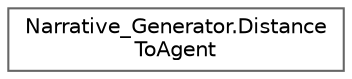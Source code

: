 digraph "Graphical Class Hierarchy"
{
 // LATEX_PDF_SIZE
  bgcolor="transparent";
  edge [fontname=Helvetica,fontsize=10,labelfontname=Helvetica,labelfontsize=10];
  node [fontname=Helvetica,fontsize=10,shape=box,height=0.2,width=0.4];
  rankdir="LR";
  Node0 [label="Narrative_Generator.Distance\lToAgent",height=0.2,width=0.4,color="grey40", fillcolor="white", style="filled",URL="$struct_narrative___generator_1_1_distance_to_agent.html",tooltip="A structure representing the distance to the agent (from the one to whom it belongs)."];
}
